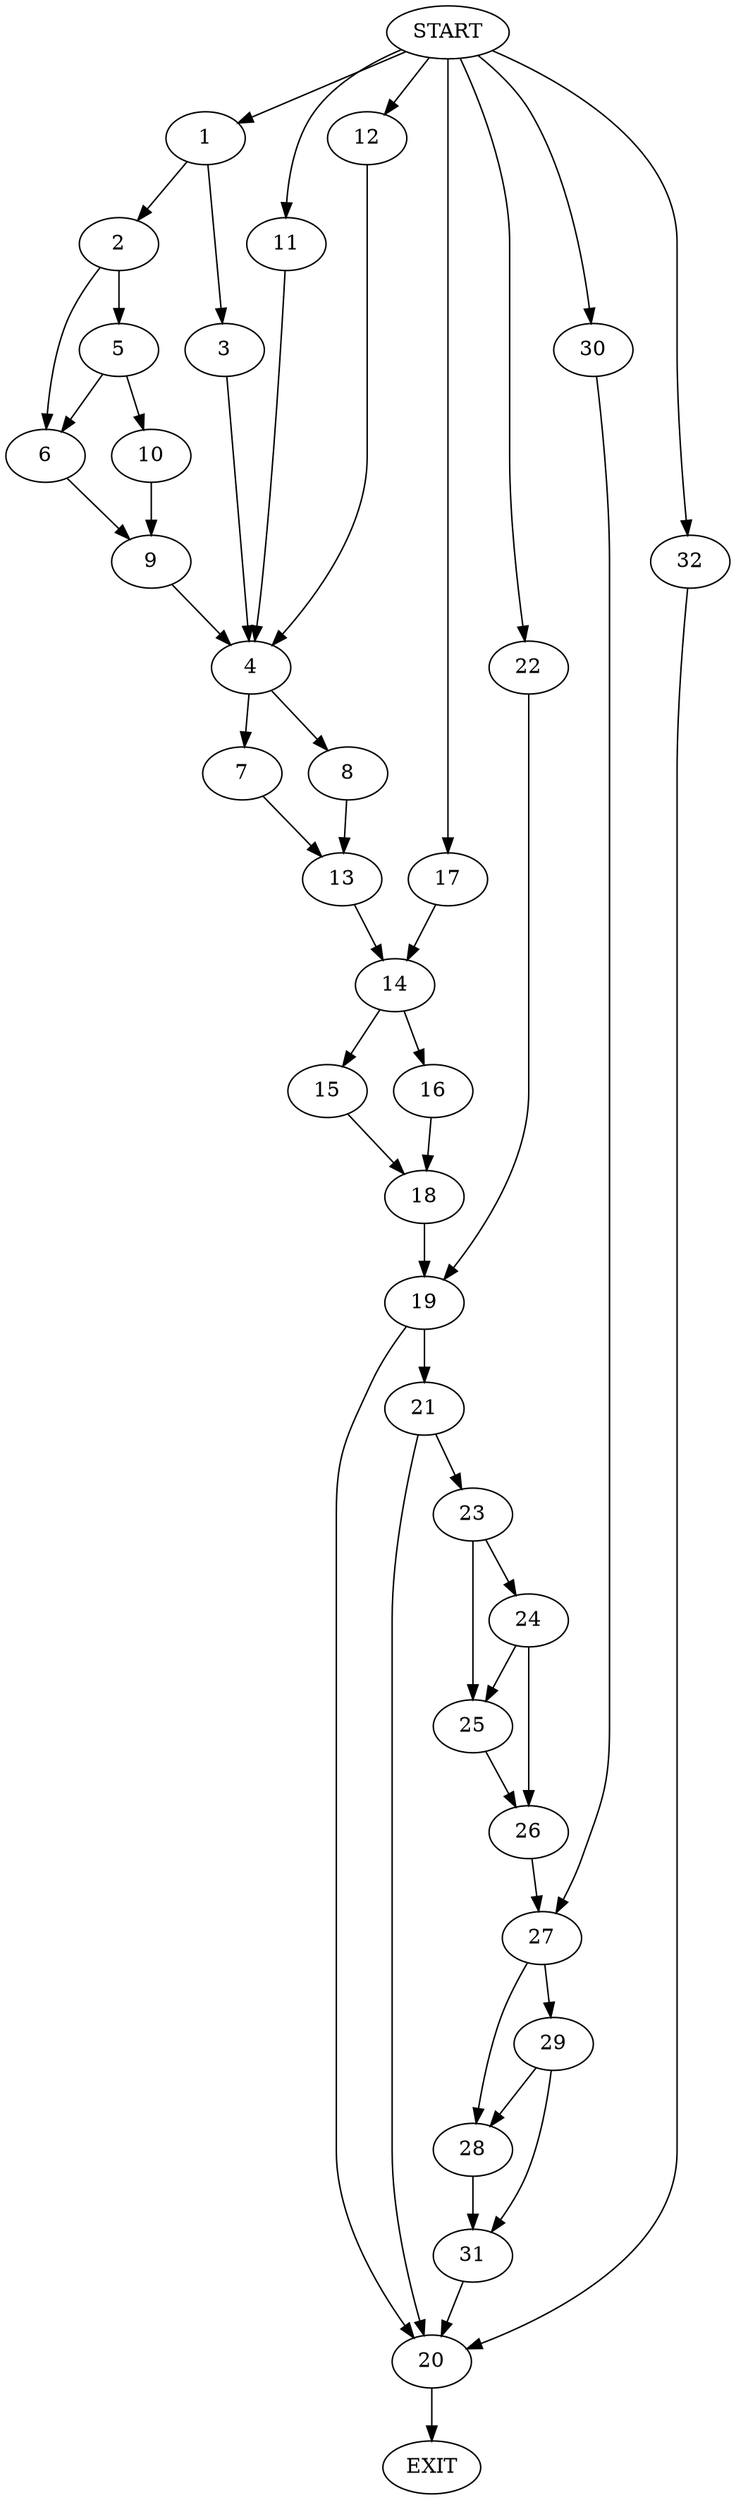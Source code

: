 digraph {
0 [label="START"]
33 [label="EXIT"]
0 -> 1
1 -> 2
1 -> 3
3 -> 4
2 -> 5
2 -> 6
4 -> 7
4 -> 8
6 -> 9
5 -> 10
5 -> 6
10 -> 9
9 -> 4
0 -> 11
11 -> 4
0 -> 12
12 -> 4
7 -> 13
8 -> 13
13 -> 14
14 -> 15
14 -> 16
0 -> 17
17 -> 14
15 -> 18
16 -> 18
18 -> 19
19 -> 20
19 -> 21
0 -> 22
22 -> 19
20 -> 33
21 -> 20
21 -> 23
23 -> 24
23 -> 25
25 -> 26
24 -> 25
24 -> 26
26 -> 27
27 -> 28
27 -> 29
0 -> 30
30 -> 27
29 -> 28
29 -> 31
28 -> 31
31 -> 20
0 -> 32
32 -> 20
}
